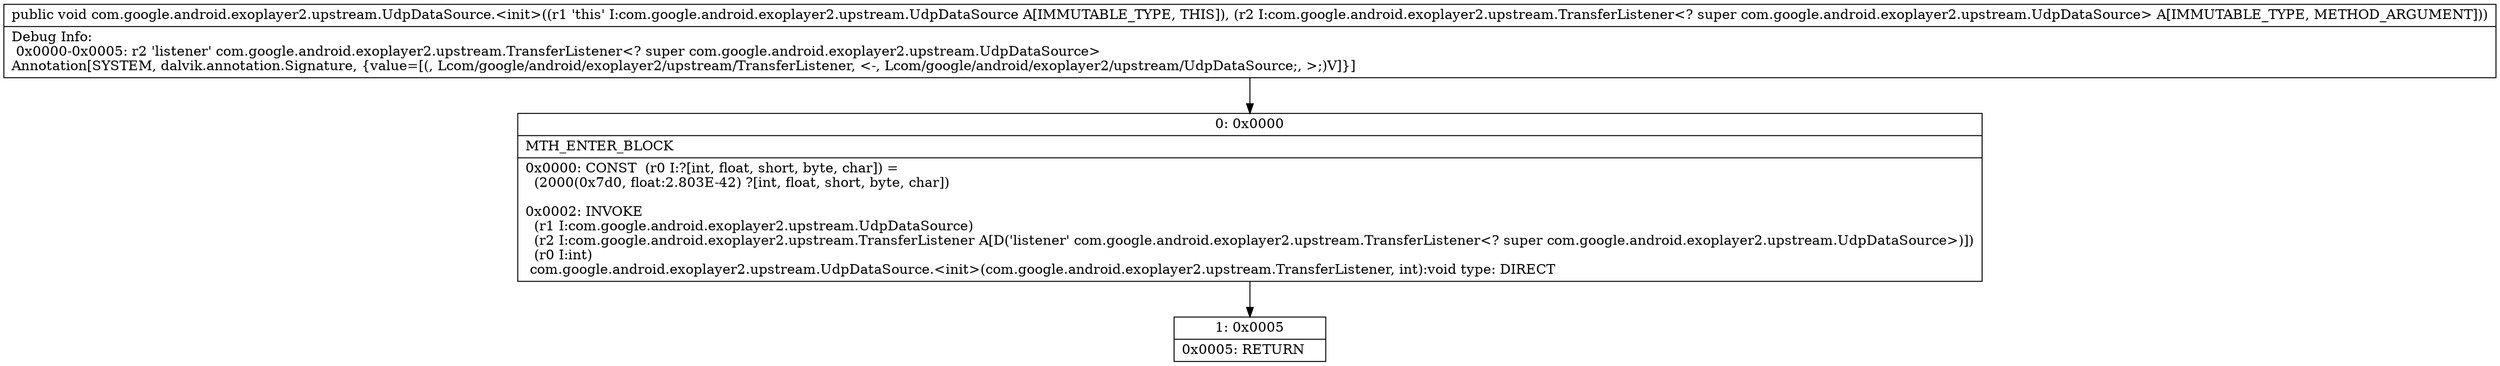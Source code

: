 digraph "CFG forcom.google.android.exoplayer2.upstream.UdpDataSource.\<init\>(Lcom\/google\/android\/exoplayer2\/upstream\/TransferListener;)V" {
Node_0 [shape=record,label="{0\:\ 0x0000|MTH_ENTER_BLOCK\l|0x0000: CONST  (r0 I:?[int, float, short, byte, char]) = \l  (2000(0x7d0, float:2.803E\-42) ?[int, float, short, byte, char])\l \l0x0002: INVOKE  \l  (r1 I:com.google.android.exoplayer2.upstream.UdpDataSource)\l  (r2 I:com.google.android.exoplayer2.upstream.TransferListener A[D('listener' com.google.android.exoplayer2.upstream.TransferListener\<? super com.google.android.exoplayer2.upstream.UdpDataSource\>)])\l  (r0 I:int)\l com.google.android.exoplayer2.upstream.UdpDataSource.\<init\>(com.google.android.exoplayer2.upstream.TransferListener, int):void type: DIRECT \l}"];
Node_1 [shape=record,label="{1\:\ 0x0005|0x0005: RETURN   \l}"];
MethodNode[shape=record,label="{public void com.google.android.exoplayer2.upstream.UdpDataSource.\<init\>((r1 'this' I:com.google.android.exoplayer2.upstream.UdpDataSource A[IMMUTABLE_TYPE, THIS]), (r2 I:com.google.android.exoplayer2.upstream.TransferListener\<? super com.google.android.exoplayer2.upstream.UdpDataSource\> A[IMMUTABLE_TYPE, METHOD_ARGUMENT]))  | Debug Info:\l  0x0000\-0x0005: r2 'listener' com.google.android.exoplayer2.upstream.TransferListener\<? super com.google.android.exoplayer2.upstream.UdpDataSource\>\lAnnotation[SYSTEM, dalvik.annotation.Signature, \{value=[(, Lcom\/google\/android\/exoplayer2\/upstream\/TransferListener, \<\-, Lcom\/google\/android\/exoplayer2\/upstream\/UdpDataSource;, \>;)V]\}]\l}"];
MethodNode -> Node_0;
Node_0 -> Node_1;
}

